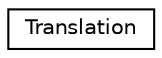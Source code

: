 digraph "Graphical Class Hierarchy"
{
  edge [fontname="Helvetica",fontsize="10",labelfontname="Helvetica",labelfontsize="10"];
  node [fontname="Helvetica",fontsize="10",shape=record];
  rankdir="LR";
  Node1 [label="Translation",height=0.2,width=0.4,color="black", fillcolor="white", style="filled",URL="$classTranslation.html",tooltip="Translation Vector."];
}
